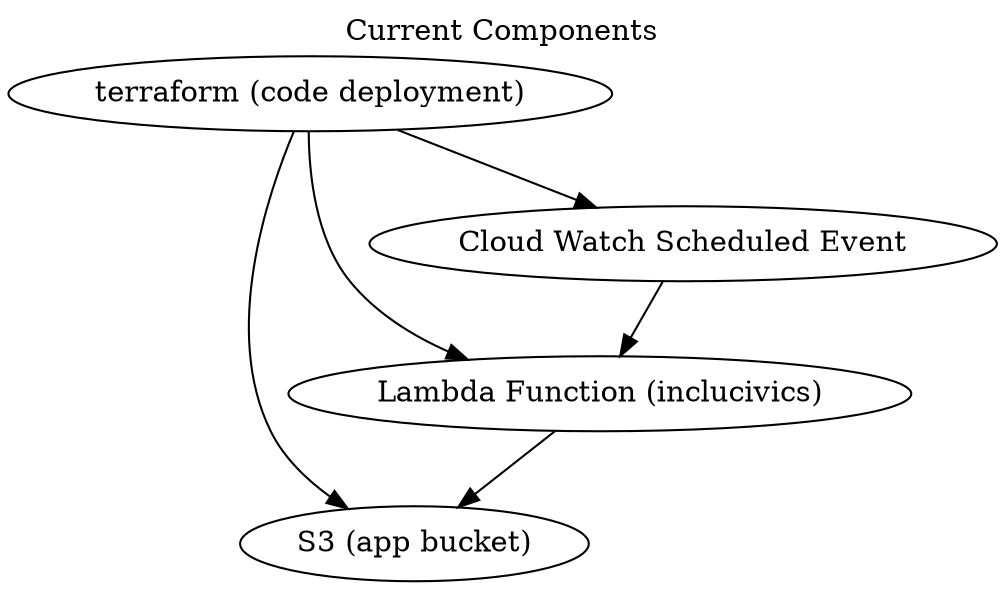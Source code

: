 digraph {
  label="Current Components"
  labelloc=top
  tf [label = "terraform (code deployment)"]
  s3 [label = "S3 (app bucket)"]
  lf [label = "Lambda Function (inclucivics)"]
  cw [label = "Cloud Watch Scheduled Event"]
  tf -> cw -> lf -> s3
  tf -> lf
  tf -> s3
}
